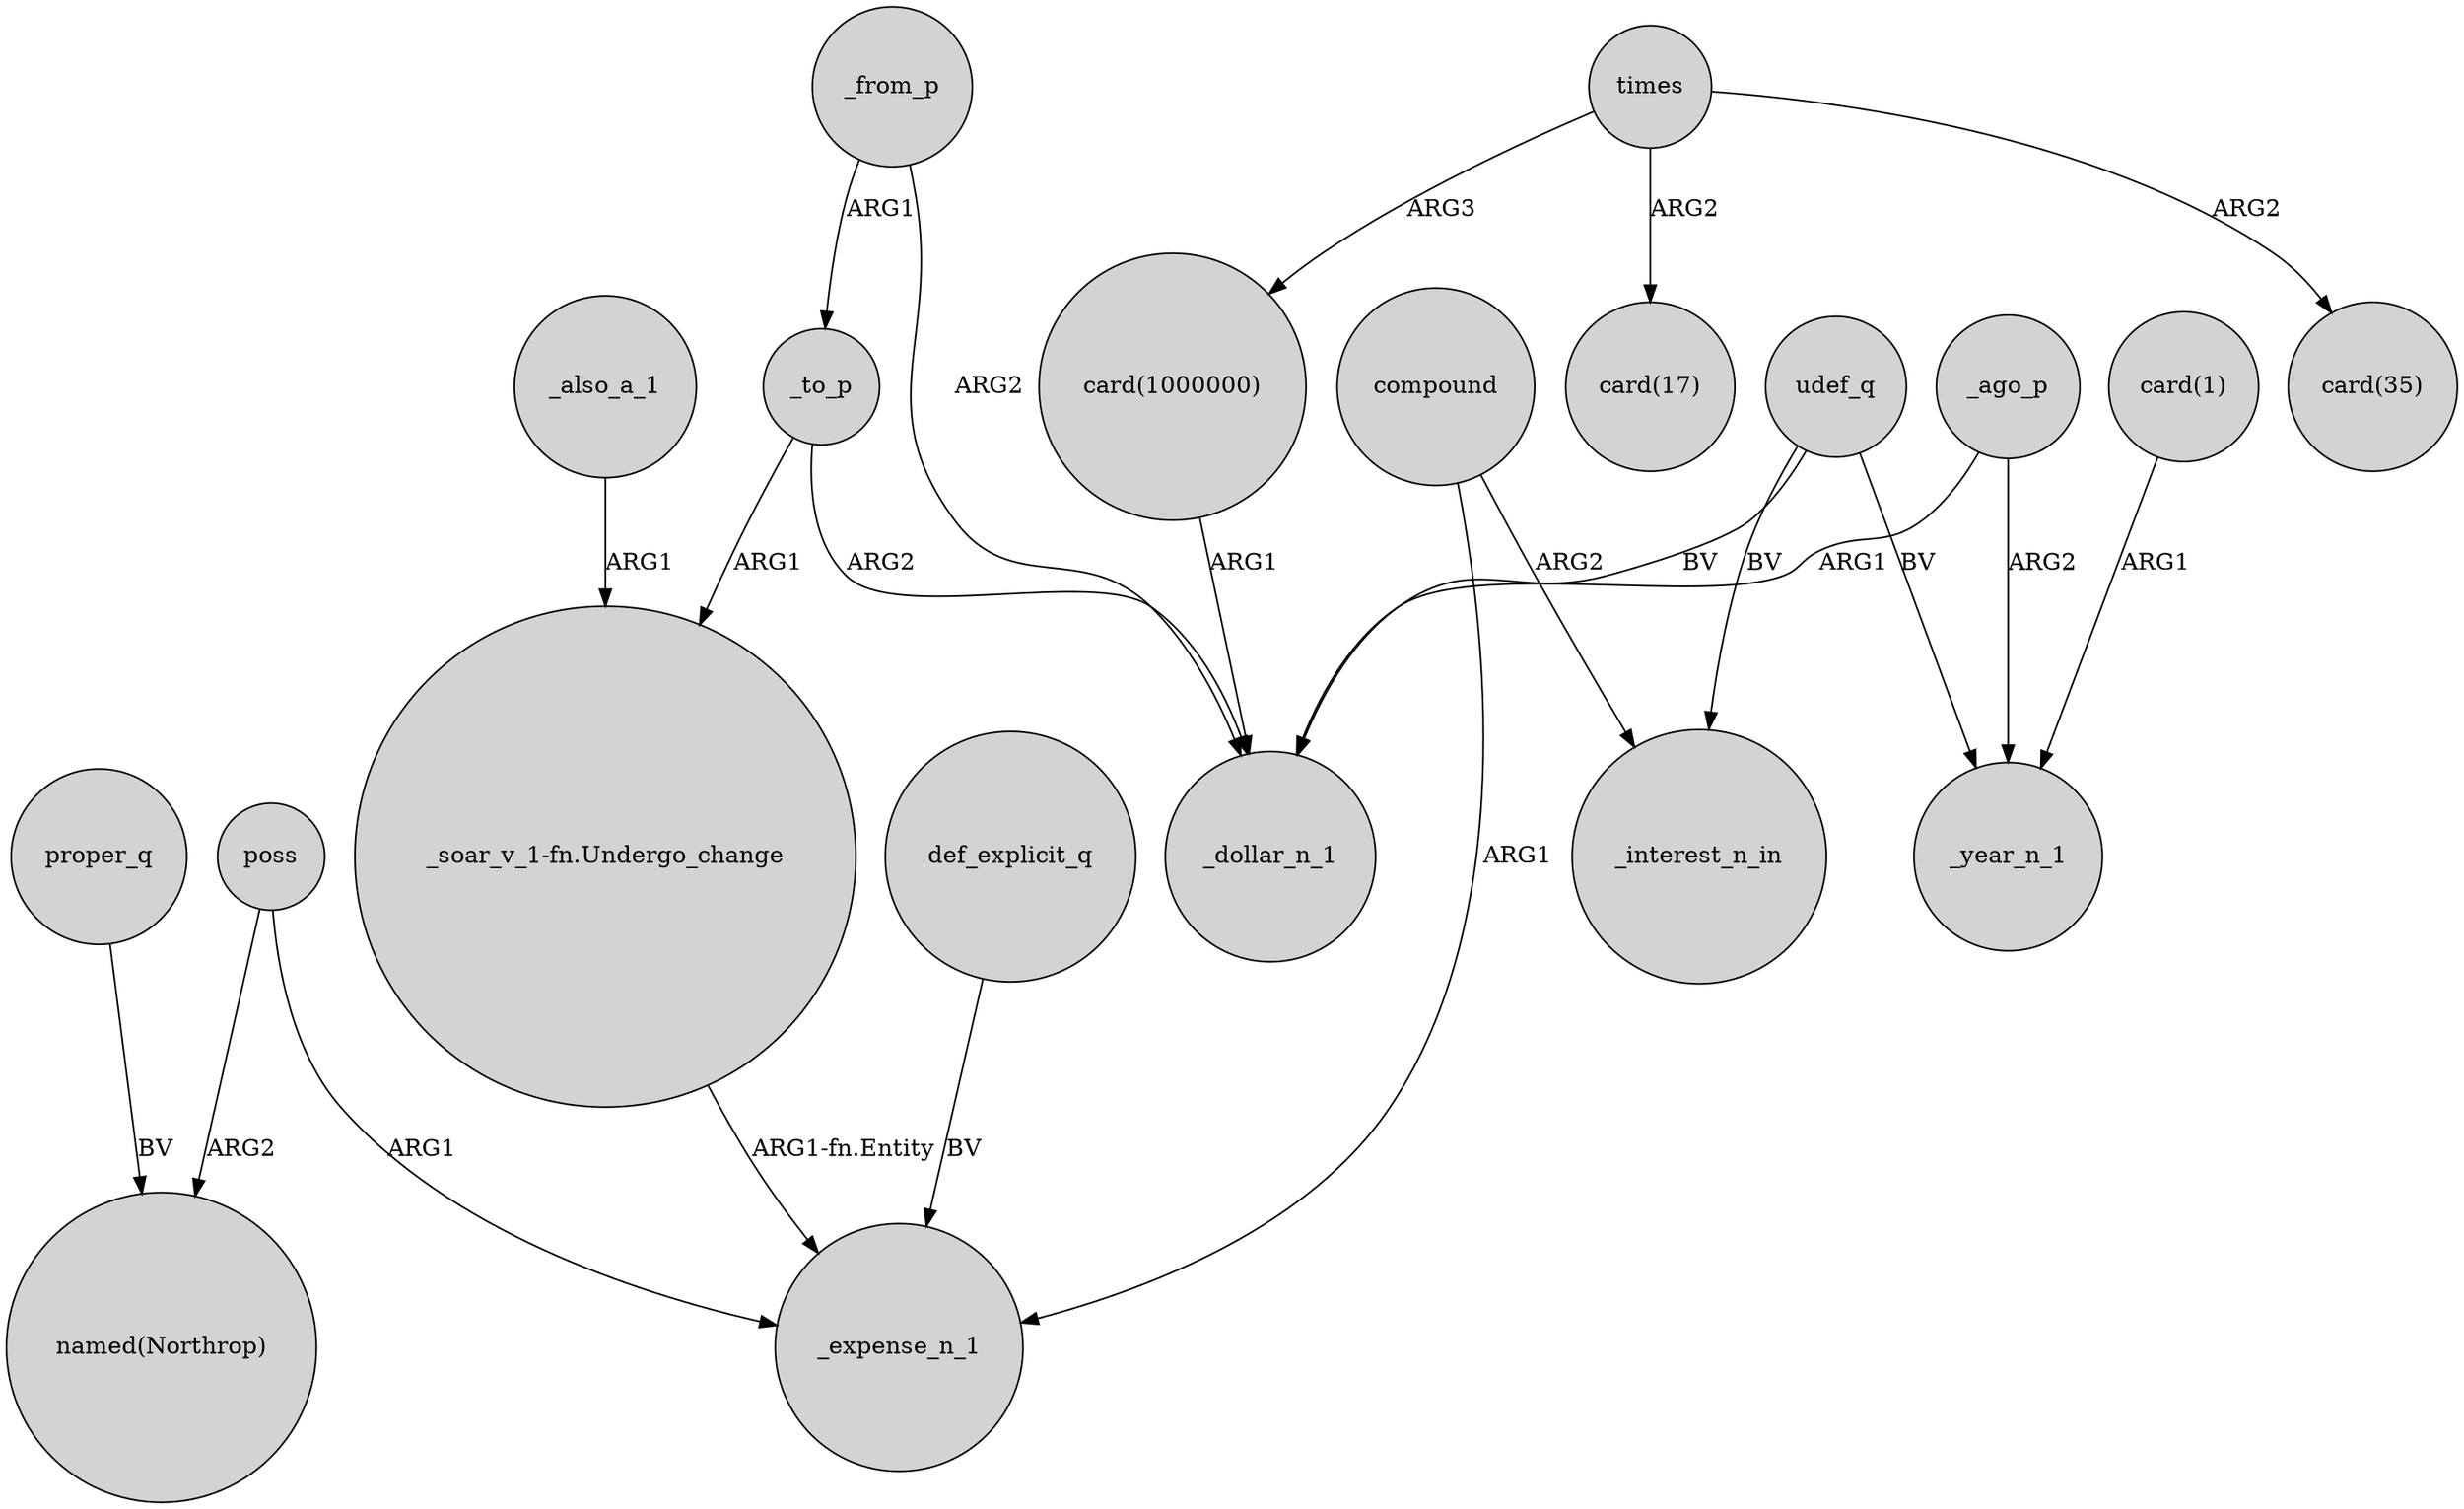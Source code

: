 digraph {
	node [shape=circle style=filled]
	poss -> "named(Northrop)" [label=ARG2]
	_ago_p -> _dollar_n_1 [label=ARG1]
	"card(1)" -> _year_n_1 [label=ARG1]
	times -> "card(1000000)" [label=ARG3]
	_to_p -> "_soar_v_1-fn.Undergo_change" [label=ARG1]
	proper_q -> "named(Northrop)" [label=BV]
	_to_p -> _dollar_n_1 [label=ARG2]
	poss -> _expense_n_1 [label=ARG1]
	times -> "card(17)" [label=ARG2]
	"_soar_v_1-fn.Undergo_change" -> _expense_n_1 [label="ARG1-fn.Entity"]
	compound -> _expense_n_1 [label=ARG1]
	udef_q -> _dollar_n_1 [label=BV]
	"card(1000000)" -> _dollar_n_1 [label=ARG1]
	_from_p -> _to_p [label=ARG1]
	_also_a_1 -> "_soar_v_1-fn.Undergo_change" [label=ARG1]
	_ago_p -> _year_n_1 [label=ARG2]
	def_explicit_q -> _expense_n_1 [label=BV]
	udef_q -> _interest_n_in [label=BV]
	udef_q -> _year_n_1 [label=BV]
	_from_p -> _dollar_n_1 [label=ARG2]
	times -> "card(35)" [label=ARG2]
	compound -> _interest_n_in [label=ARG2]
}
